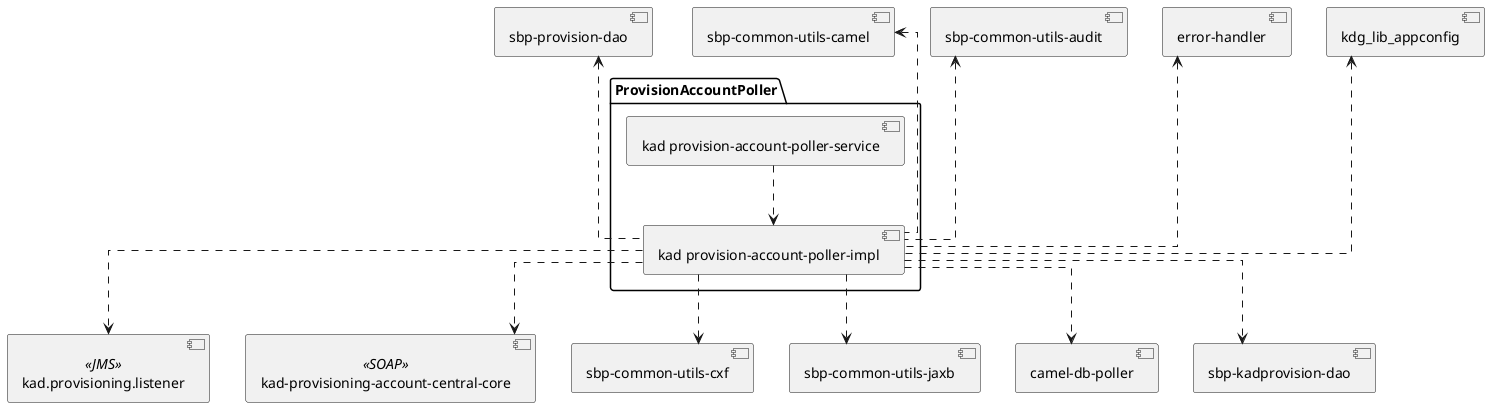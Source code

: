 @startuml

skinparam linetype ortho
together {
component [kad-provisioning-account-central-core] as soap <<SOAP>>
component  [kad.provisioning.listener] as  jms <<JMS>>
}
package ProvisionAccountPoller {
[kad provision-account-poller-service]..>[kad provision-account-poller-impl]
}
[kad provision-account-poller-impl] -up..>[kdg_lib_appconfig]
[kad provision-account-poller-impl]-up..>[error-handler]
[kad provision-account-poller-impl]-up..>[sbp-common-utils-audit]
[kad provision-account-poller-impl]-up..>[sbp-common-utils-camel]
[kad provision-account-poller-impl]..>[sbp-common-utils-cxf]
[kad provision-account-poller-impl]..>[sbp-common-utils-jaxb]
[kad provision-account-poller-impl]..>[camel-db-poller]
[kad provision-account-poller-impl]-up..>[sbp-provision-dao]
[kad provision-account-poller-impl]..>[sbp-kadprovision-dao]
[kad provision-account-poller-impl] -right..>soap
[kad provision-account-poller-impl]..>jms

@enduml
